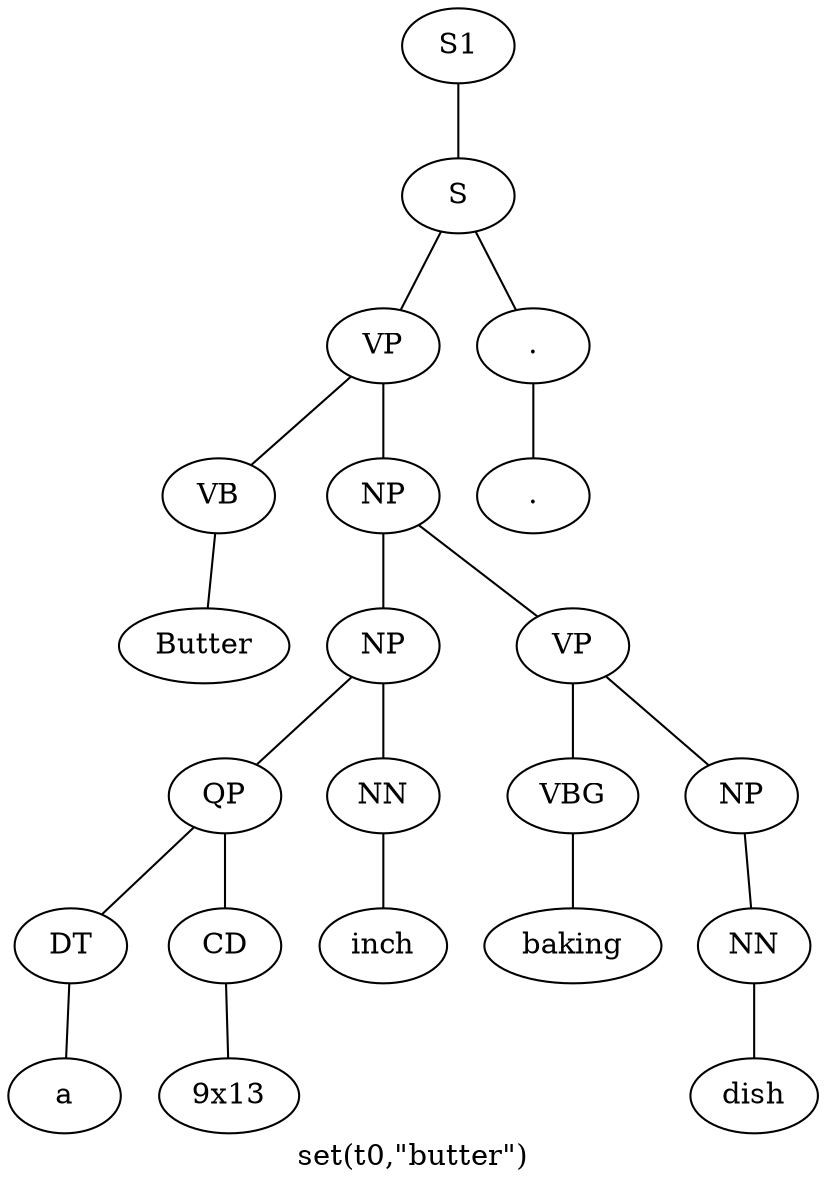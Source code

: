 graph SyntaxGraph {
	label = "set(t0,\"butter\")";
	Node0 [label="S1"];
	Node1 [label="S"];
	Node2 [label="VP"];
	Node3 [label="VB"];
	Node4 [label="Butter"];
	Node5 [label="NP"];
	Node6 [label="NP"];
	Node7 [label="QP"];
	Node8 [label="DT"];
	Node9 [label="a"];
	Node10 [label="CD"];
	Node11 [label="9x13"];
	Node12 [label="NN"];
	Node13 [label="inch"];
	Node14 [label="VP"];
	Node15 [label="VBG"];
	Node16 [label="baking"];
	Node17 [label="NP"];
	Node18 [label="NN"];
	Node19 [label="dish"];
	Node20 [label="."];
	Node21 [label="."];

	Node0 -- Node1;
	Node1 -- Node2;
	Node1 -- Node20;
	Node2 -- Node3;
	Node2 -- Node5;
	Node3 -- Node4;
	Node5 -- Node6;
	Node5 -- Node14;
	Node6 -- Node7;
	Node6 -- Node12;
	Node7 -- Node8;
	Node7 -- Node10;
	Node8 -- Node9;
	Node10 -- Node11;
	Node12 -- Node13;
	Node14 -- Node15;
	Node14 -- Node17;
	Node15 -- Node16;
	Node17 -- Node18;
	Node18 -- Node19;
	Node20 -- Node21;
}